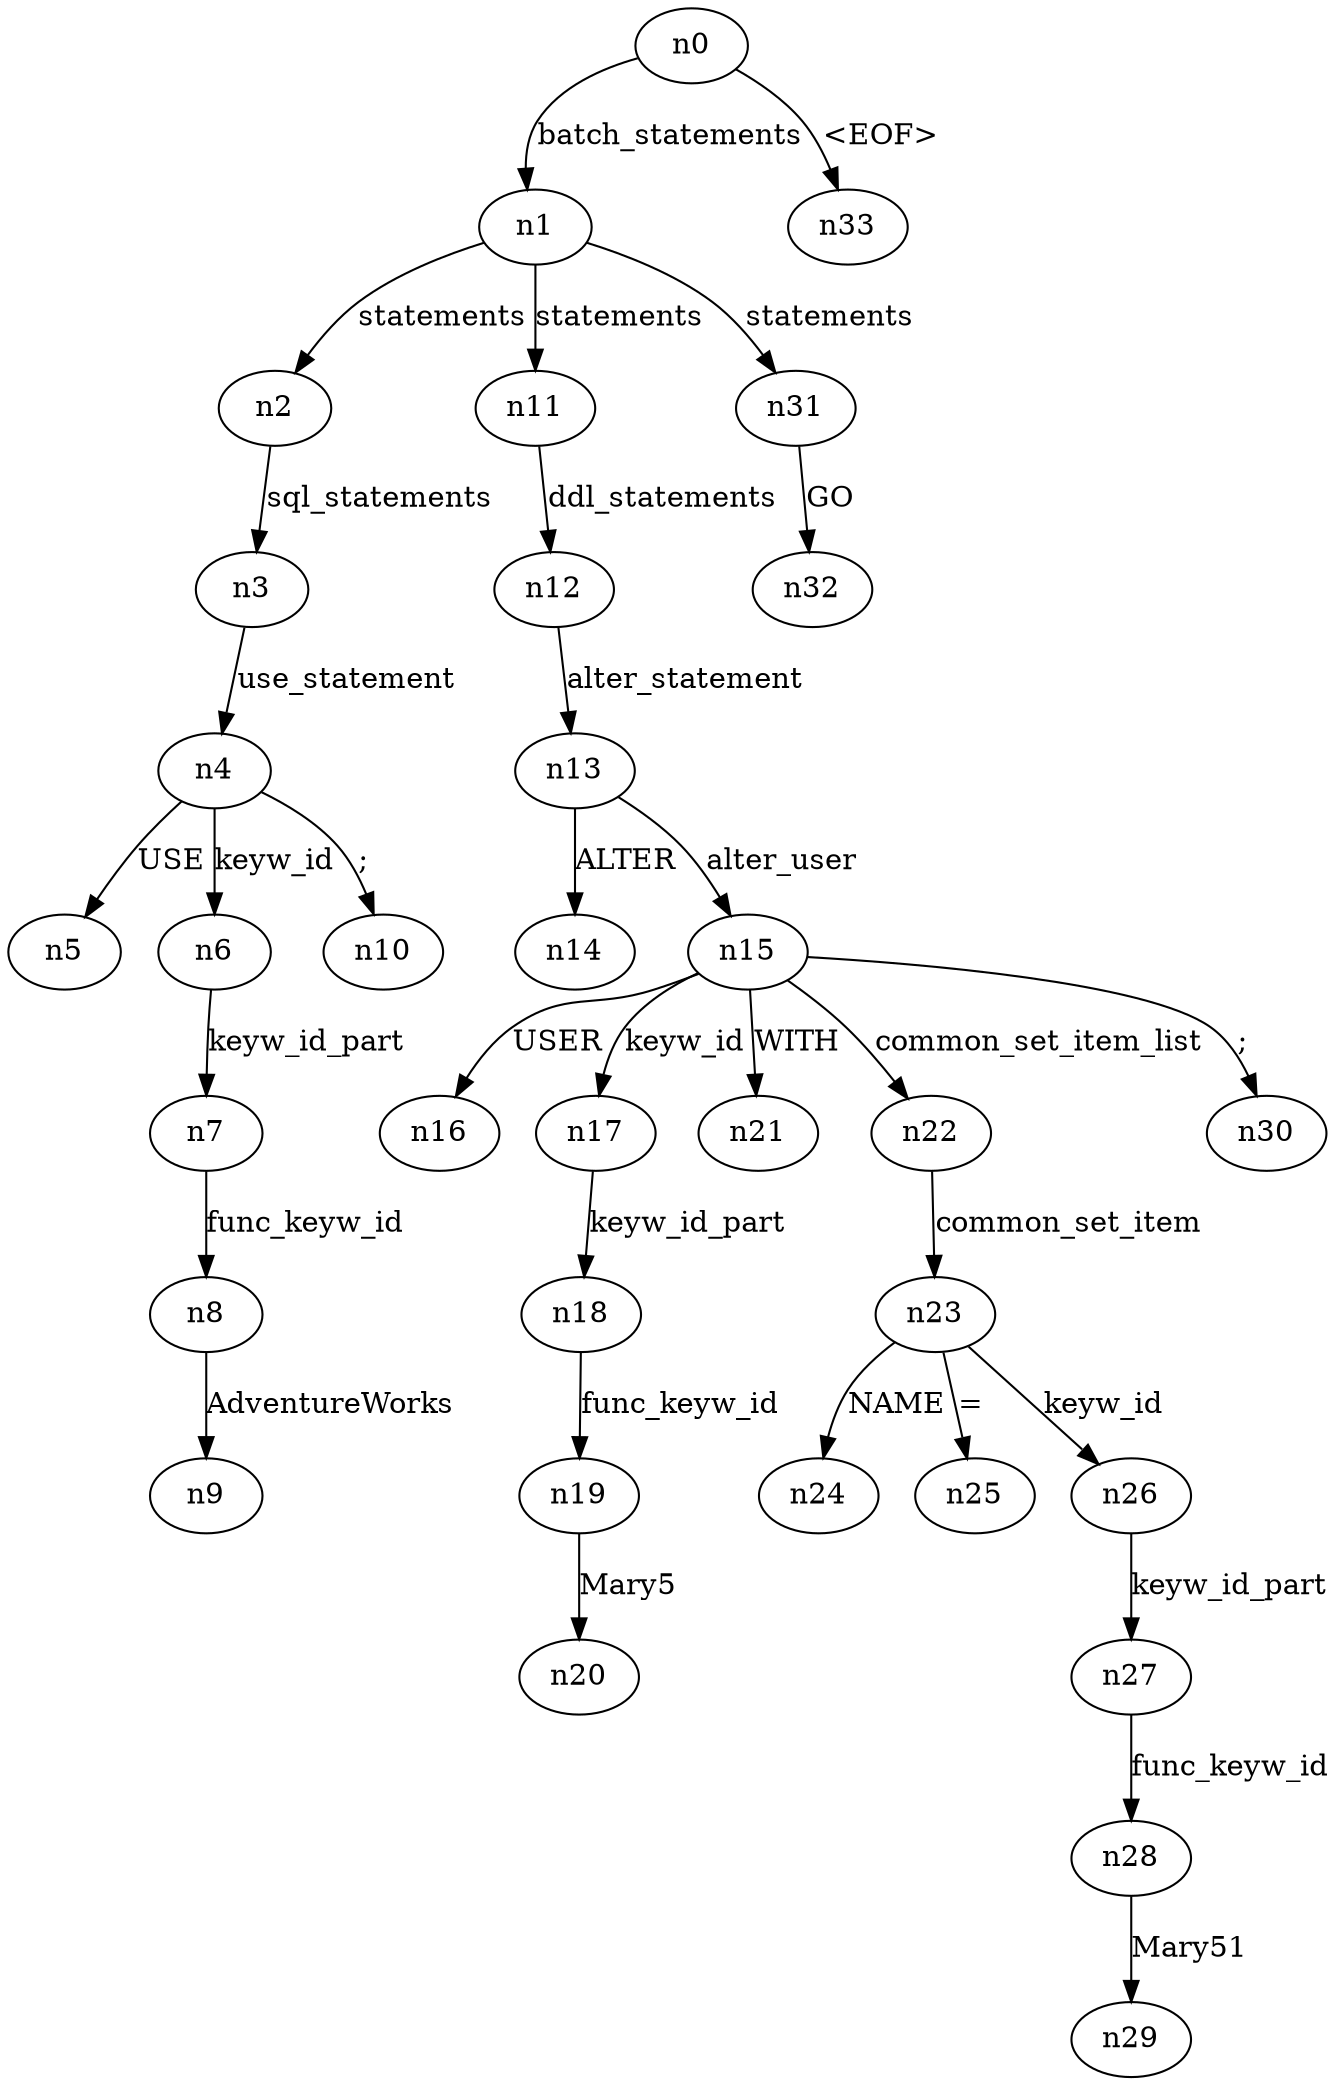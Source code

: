 digraph ParseTree {
  n0 -> n1 [label="batch_statements"];
  n1 -> n2 [label="statements"];
  n2 -> n3 [label="sql_statements"];
  n3 -> n4 [label="use_statement"];
  n4 -> n5 [label="USE"];
  n4 -> n6 [label="keyw_id"];
  n6 -> n7 [label="keyw_id_part"];
  n7 -> n8 [label="func_keyw_id"];
  n8 -> n9 [label="AdventureWorks"];
  n4 -> n10 [label=";"];
  n1 -> n11 [label="statements"];
  n11 -> n12 [label="ddl_statements"];
  n12 -> n13 [label="alter_statement"];
  n13 -> n14 [label="ALTER"];
  n13 -> n15 [label="alter_user"];
  n15 -> n16 [label="USER"];
  n15 -> n17 [label="keyw_id"];
  n17 -> n18 [label="keyw_id_part"];
  n18 -> n19 [label="func_keyw_id"];
  n19 -> n20 [label="Mary5"];
  n15 -> n21 [label="WITH"];
  n15 -> n22 [label="common_set_item_list"];
  n22 -> n23 [label="common_set_item"];
  n23 -> n24 [label="NAME"];
  n23 -> n25 [label="="];
  n23 -> n26 [label="keyw_id"];
  n26 -> n27 [label="keyw_id_part"];
  n27 -> n28 [label="func_keyw_id"];
  n28 -> n29 [label="Mary51"];
  n15 -> n30 [label=";"];
  n1 -> n31 [label="statements"];
  n31 -> n32 [label="GO"];
  n0 -> n33 [label="<EOF>"];
}